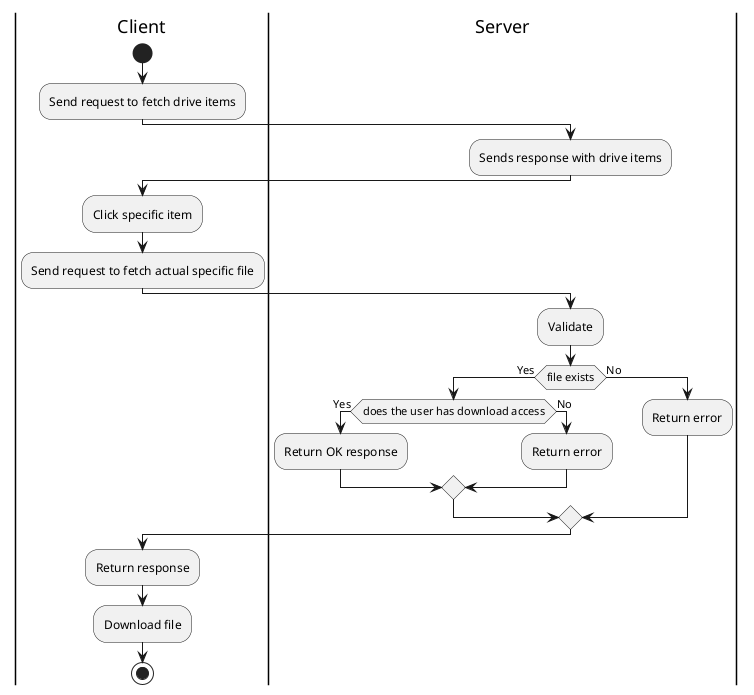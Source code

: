 @startuml
|Client|
start
|Client|
:Send request to fetch drive items;
|Server|
:Sends response with drive items;
|Client|
:Click specific item;
:Send request to fetch actual specific file;
|Server|
:Validate;
if (file exists) then
 ->Yes;
 if (does the user has download access) then
  ->Yes;
  :Return OK response;
 else
  ->No;
  :Return error;
 endif
else
 -> No;
 :Return error;
endif
|Client|
:Return response;
:Download file;
stop
@enduml
